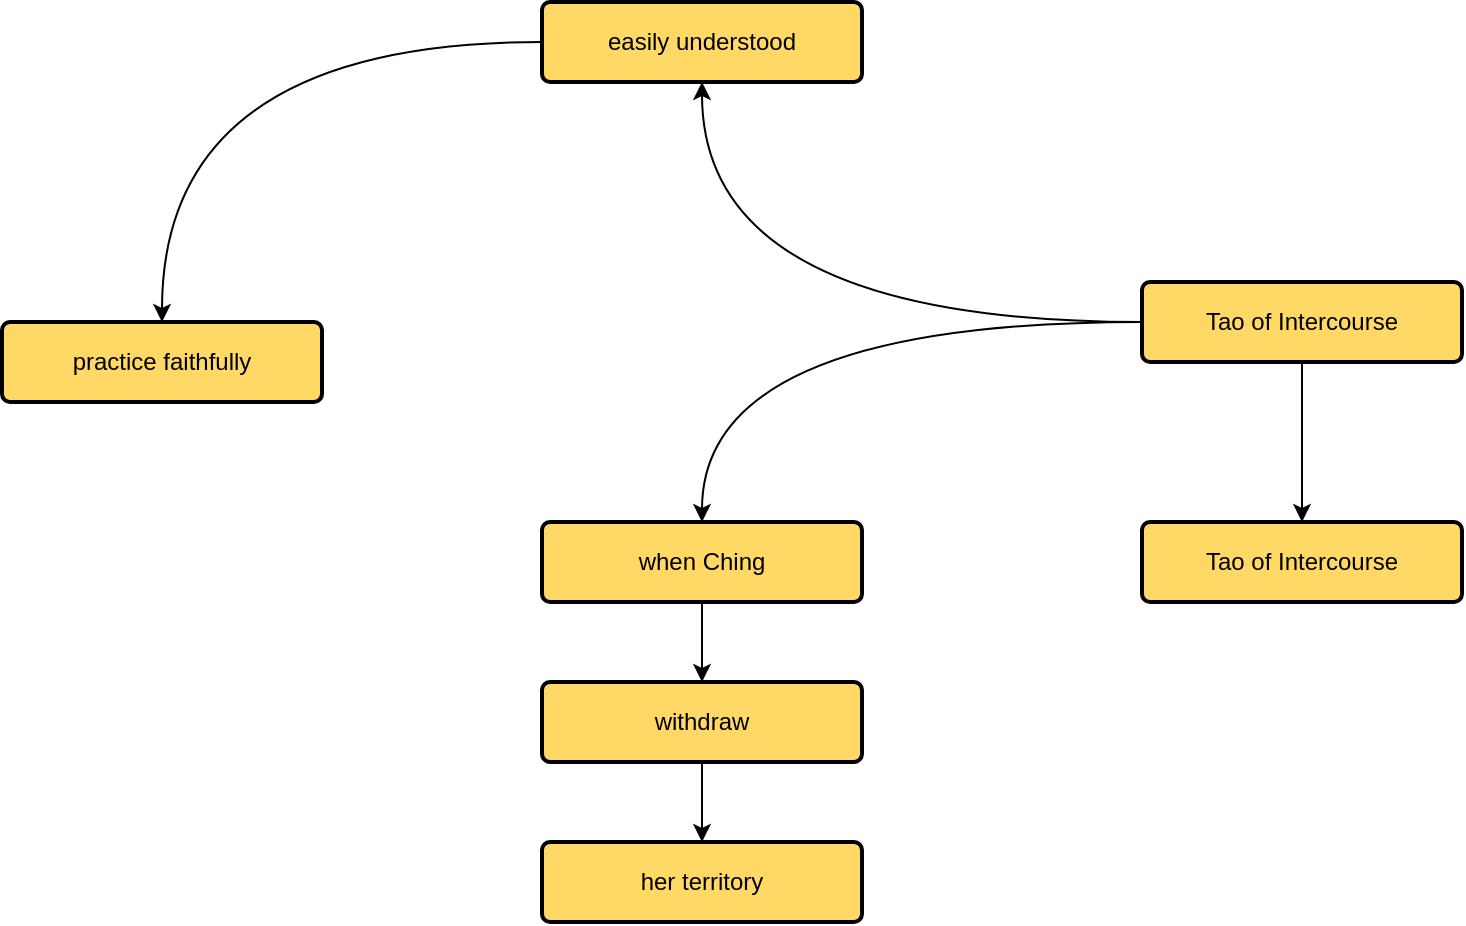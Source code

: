 <mxfile version="27.2.0">
  <diagram name="Page-1" id="fvpZZC-cpQuBX7O5LubO">
    <mxGraphModel dx="1396" dy="770" grid="1" gridSize="10" guides="1" tooltips="1" connect="1" arrows="1" fold="1" page="1" pageScale="1" pageWidth="850" pageHeight="1100" math="0" shadow="0">
      <root>
        <mxCell id="0" />
        <mxCell id="1" parent="0" />
        <mxCell id="FkRv66gEJIC9O2Pi3XSl-3" value="" style="edgeStyle=orthogonalEdgeStyle;rounded=0;orthogonalLoop=1;jettySize=auto;html=1;curved=1;" edge="1" parent="1" source="FkRv66gEJIC9O2Pi3XSl-1" target="FkRv66gEJIC9O2Pi3XSl-2">
          <mxGeometry relative="1" as="geometry" />
        </mxCell>
        <mxCell id="FkRv66gEJIC9O2Pi3XSl-7" value="" style="edgeStyle=orthogonalEdgeStyle;rounded=0;orthogonalLoop=1;jettySize=auto;html=1;curved=1;" edge="1" parent="1" source="FkRv66gEJIC9O2Pi3XSl-1" target="FkRv66gEJIC9O2Pi3XSl-6">
          <mxGeometry relative="1" as="geometry" />
        </mxCell>
        <mxCell id="FkRv66gEJIC9O2Pi3XSl-13" value="" style="edgeStyle=orthogonalEdgeStyle;rounded=0;orthogonalLoop=1;jettySize=auto;html=1;curved=1;" edge="1" parent="1" source="FkRv66gEJIC9O2Pi3XSl-1" target="FkRv66gEJIC9O2Pi3XSl-12">
          <mxGeometry relative="1" as="geometry" />
        </mxCell>
        <mxCell id="FkRv66gEJIC9O2Pi3XSl-1" value="Tao of Intercourse" style="rounded=1;whiteSpace=wrap;html=1;arcSize=10;fillColor=#FFD866;strokeColor=light-dark(#000000, #6d5100);strokeWidth=2;" vertex="1" parent="1">
          <mxGeometry x="850" y="360" width="160" height="40" as="geometry" />
        </mxCell>
        <mxCell id="FkRv66gEJIC9O2Pi3XSl-5" value="" style="edgeStyle=orthogonalEdgeStyle;rounded=0;orthogonalLoop=1;jettySize=auto;html=1;curved=1;" edge="1" parent="1" source="FkRv66gEJIC9O2Pi3XSl-2" target="FkRv66gEJIC9O2Pi3XSl-4">
          <mxGeometry relative="1" as="geometry" />
        </mxCell>
        <mxCell id="FkRv66gEJIC9O2Pi3XSl-2" value="easily understood" style="rounded=1;whiteSpace=wrap;html=1;arcSize=10;fillColor=#FFD866;strokeColor=light-dark(#000000, #6d5100);strokeWidth=2;" vertex="1" parent="1">
          <mxGeometry x="550" y="220" width="160" height="40" as="geometry" />
        </mxCell>
        <mxCell id="FkRv66gEJIC9O2Pi3XSl-4" value="practice faithfully" style="rounded=1;whiteSpace=wrap;html=1;arcSize=10;fillColor=#FFD866;strokeColor=light-dark(#000000, #6d5100);strokeWidth=2;" vertex="1" parent="1">
          <mxGeometry x="280" y="380" width="160" height="40" as="geometry" />
        </mxCell>
        <mxCell id="FkRv66gEJIC9O2Pi3XSl-9" value="" style="edgeStyle=orthogonalEdgeStyle;rounded=0;orthogonalLoop=1;jettySize=auto;html=1;curved=1;" edge="1" parent="1" source="FkRv66gEJIC9O2Pi3XSl-6" target="FkRv66gEJIC9O2Pi3XSl-8">
          <mxGeometry relative="1" as="geometry" />
        </mxCell>
        <mxCell id="FkRv66gEJIC9O2Pi3XSl-6" value="when Ching" style="rounded=1;whiteSpace=wrap;html=1;arcSize=10;fillColor=#FFD866;strokeColor=light-dark(#000000, #6d5100);strokeWidth=2;" vertex="1" parent="1">
          <mxGeometry x="550" y="480" width="160" height="40" as="geometry" />
        </mxCell>
        <mxCell id="FkRv66gEJIC9O2Pi3XSl-11" value="" style="edgeStyle=orthogonalEdgeStyle;rounded=0;orthogonalLoop=1;jettySize=auto;html=1;curved=1;" edge="1" parent="1" source="FkRv66gEJIC9O2Pi3XSl-8" target="FkRv66gEJIC9O2Pi3XSl-10">
          <mxGeometry relative="1" as="geometry" />
        </mxCell>
        <mxCell id="FkRv66gEJIC9O2Pi3XSl-8" value="withdraw" style="rounded=1;whiteSpace=wrap;html=1;arcSize=10;fillColor=#FFD866;strokeColor=light-dark(#000000, #6d5100);strokeWidth=2;" vertex="1" parent="1">
          <mxGeometry x="550" y="560" width="160" height="40" as="geometry" />
        </mxCell>
        <mxCell id="FkRv66gEJIC9O2Pi3XSl-10" value="her territory" style="rounded=1;whiteSpace=wrap;html=1;arcSize=10;fillColor=#FFD866;strokeColor=light-dark(#000000, #6d5100);strokeWidth=2;" vertex="1" parent="1">
          <mxGeometry x="550" y="640" width="160" height="40" as="geometry" />
        </mxCell>
        <mxCell id="FkRv66gEJIC9O2Pi3XSl-12" value="Tao of Intercourse" style="rounded=1;whiteSpace=wrap;html=1;arcSize=10;fillColor=#FFD866;strokeColor=light-dark(#000000, #6d5100);strokeWidth=2;" vertex="1" parent="1">
          <mxGeometry x="850" y="480" width="160" height="40" as="geometry" />
        </mxCell>
      </root>
    </mxGraphModel>
  </diagram>
</mxfile>

